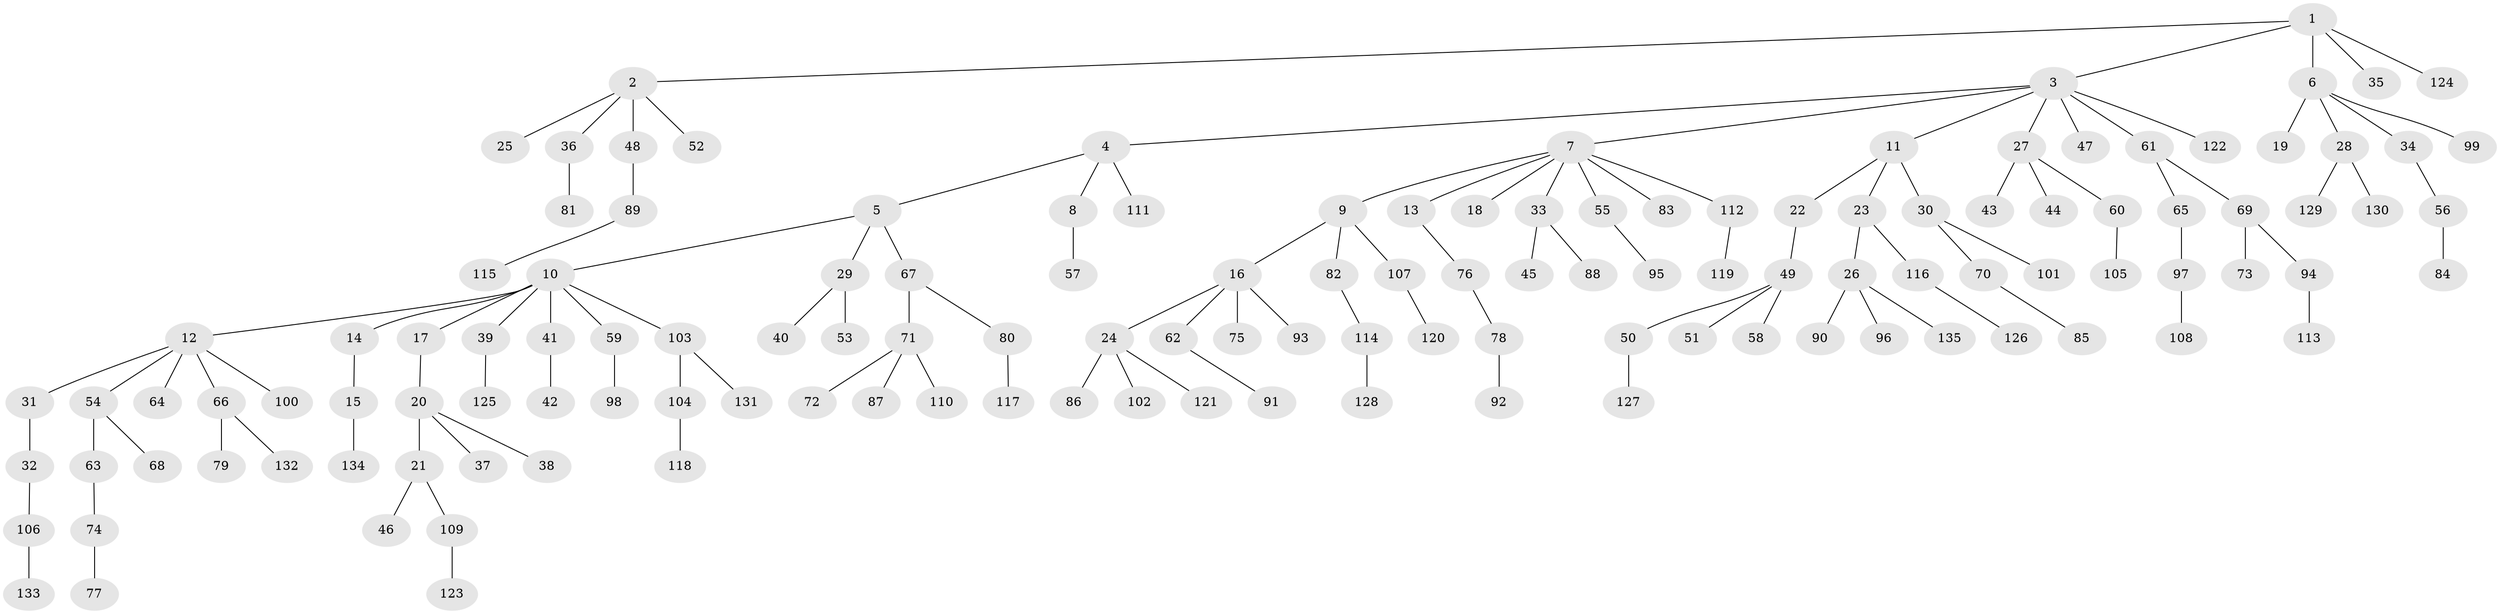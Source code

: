 // Generated by graph-tools (version 1.1) at 2025/26/03/09/25 03:26:32]
// undirected, 135 vertices, 134 edges
graph export_dot {
graph [start="1"]
  node [color=gray90,style=filled];
  1;
  2;
  3;
  4;
  5;
  6;
  7;
  8;
  9;
  10;
  11;
  12;
  13;
  14;
  15;
  16;
  17;
  18;
  19;
  20;
  21;
  22;
  23;
  24;
  25;
  26;
  27;
  28;
  29;
  30;
  31;
  32;
  33;
  34;
  35;
  36;
  37;
  38;
  39;
  40;
  41;
  42;
  43;
  44;
  45;
  46;
  47;
  48;
  49;
  50;
  51;
  52;
  53;
  54;
  55;
  56;
  57;
  58;
  59;
  60;
  61;
  62;
  63;
  64;
  65;
  66;
  67;
  68;
  69;
  70;
  71;
  72;
  73;
  74;
  75;
  76;
  77;
  78;
  79;
  80;
  81;
  82;
  83;
  84;
  85;
  86;
  87;
  88;
  89;
  90;
  91;
  92;
  93;
  94;
  95;
  96;
  97;
  98;
  99;
  100;
  101;
  102;
  103;
  104;
  105;
  106;
  107;
  108;
  109;
  110;
  111;
  112;
  113;
  114;
  115;
  116;
  117;
  118;
  119;
  120;
  121;
  122;
  123;
  124;
  125;
  126;
  127;
  128;
  129;
  130;
  131;
  132;
  133;
  134;
  135;
  1 -- 2;
  1 -- 3;
  1 -- 6;
  1 -- 35;
  1 -- 124;
  2 -- 25;
  2 -- 36;
  2 -- 48;
  2 -- 52;
  3 -- 4;
  3 -- 7;
  3 -- 11;
  3 -- 27;
  3 -- 47;
  3 -- 61;
  3 -- 122;
  4 -- 5;
  4 -- 8;
  4 -- 111;
  5 -- 10;
  5 -- 29;
  5 -- 67;
  6 -- 19;
  6 -- 28;
  6 -- 34;
  6 -- 99;
  7 -- 9;
  7 -- 13;
  7 -- 18;
  7 -- 33;
  7 -- 55;
  7 -- 83;
  7 -- 112;
  8 -- 57;
  9 -- 16;
  9 -- 82;
  9 -- 107;
  10 -- 12;
  10 -- 14;
  10 -- 17;
  10 -- 39;
  10 -- 41;
  10 -- 59;
  10 -- 103;
  11 -- 22;
  11 -- 23;
  11 -- 30;
  12 -- 31;
  12 -- 54;
  12 -- 64;
  12 -- 66;
  12 -- 100;
  13 -- 76;
  14 -- 15;
  15 -- 134;
  16 -- 24;
  16 -- 62;
  16 -- 75;
  16 -- 93;
  17 -- 20;
  20 -- 21;
  20 -- 37;
  20 -- 38;
  21 -- 46;
  21 -- 109;
  22 -- 49;
  23 -- 26;
  23 -- 116;
  24 -- 86;
  24 -- 102;
  24 -- 121;
  26 -- 90;
  26 -- 96;
  26 -- 135;
  27 -- 43;
  27 -- 44;
  27 -- 60;
  28 -- 129;
  28 -- 130;
  29 -- 40;
  29 -- 53;
  30 -- 70;
  30 -- 101;
  31 -- 32;
  32 -- 106;
  33 -- 45;
  33 -- 88;
  34 -- 56;
  36 -- 81;
  39 -- 125;
  41 -- 42;
  48 -- 89;
  49 -- 50;
  49 -- 51;
  49 -- 58;
  50 -- 127;
  54 -- 63;
  54 -- 68;
  55 -- 95;
  56 -- 84;
  59 -- 98;
  60 -- 105;
  61 -- 65;
  61 -- 69;
  62 -- 91;
  63 -- 74;
  65 -- 97;
  66 -- 79;
  66 -- 132;
  67 -- 71;
  67 -- 80;
  69 -- 73;
  69 -- 94;
  70 -- 85;
  71 -- 72;
  71 -- 87;
  71 -- 110;
  74 -- 77;
  76 -- 78;
  78 -- 92;
  80 -- 117;
  82 -- 114;
  89 -- 115;
  94 -- 113;
  97 -- 108;
  103 -- 104;
  103 -- 131;
  104 -- 118;
  106 -- 133;
  107 -- 120;
  109 -- 123;
  112 -- 119;
  114 -- 128;
  116 -- 126;
}
